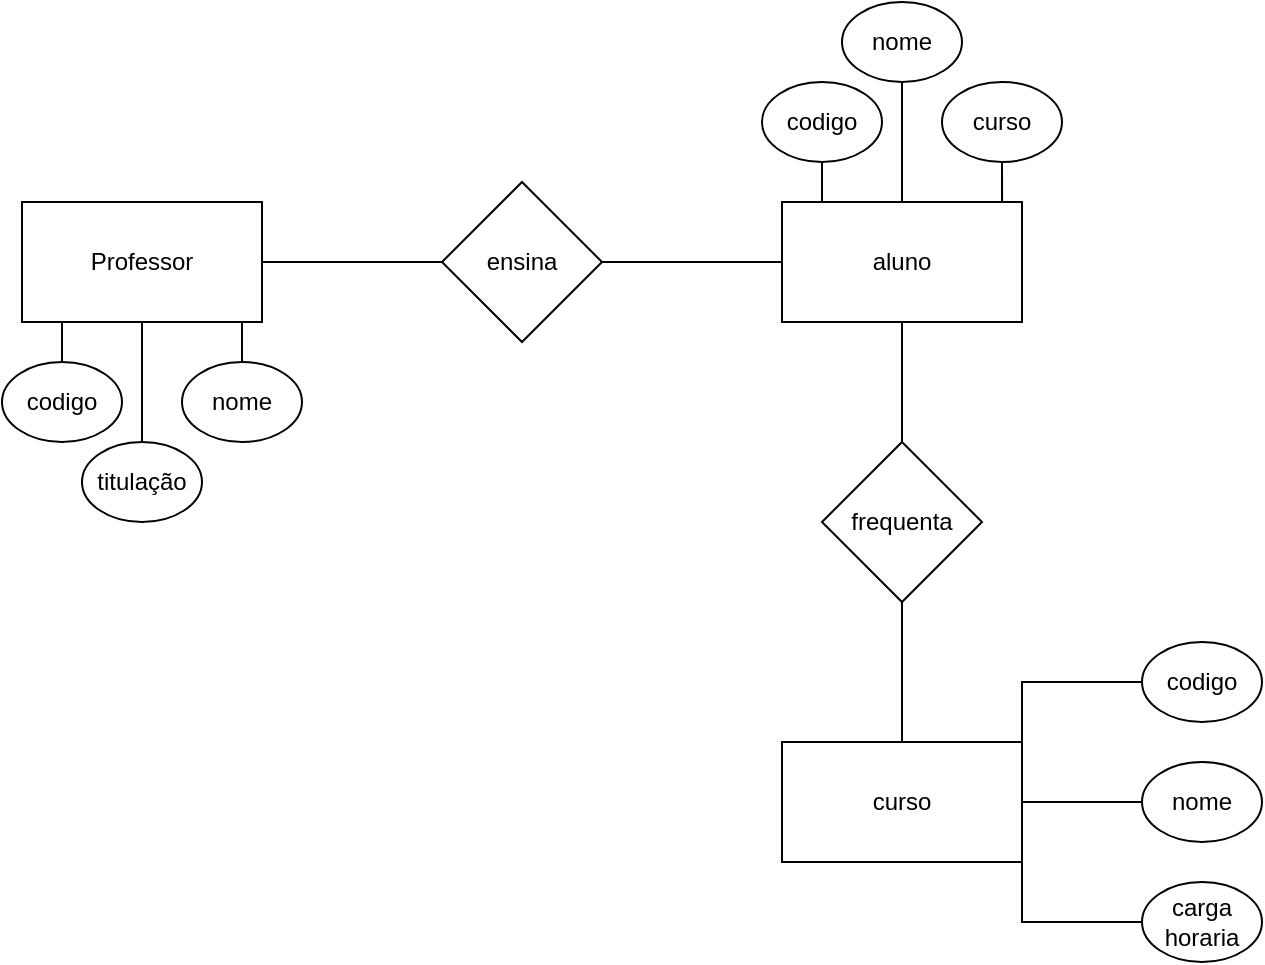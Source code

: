 <mxfile version="12.4.9" type="github"><diagram id="39xGx8UZt6ElTF7w15f2" name="Page-1"><mxGraphModel dx="1102" dy="614" grid="1" gridSize="10" guides="1" tooltips="1" connect="1" arrows="1" fold="1" page="1" pageScale="1" pageWidth="827" pageHeight="1169" math="0" shadow="0"><root><mxCell id="0"/><mxCell id="1" parent="0"/><mxCell id="s5A78DvVqq-4MWlcRK8y-14" style="edgeStyle=orthogonalEdgeStyle;rounded=0;orthogonalLoop=1;jettySize=auto;html=1;exitX=1;exitY=0.5;exitDx=0;exitDy=0;endArrow=none;endFill=0;" edge="1" parent="1" source="s5A78DvVqq-4MWlcRK8y-1" target="s5A78DvVqq-4MWlcRK8y-4"><mxGeometry relative="1" as="geometry"/></mxCell><mxCell id="s5A78DvVqq-4MWlcRK8y-17" style="edgeStyle=orthogonalEdgeStyle;rounded=0;orthogonalLoop=1;jettySize=auto;html=1;exitX=0.75;exitY=1;exitDx=0;exitDy=0;entryX=0.5;entryY=0;entryDx=0;entryDy=0;startArrow=none;startFill=0;endArrow=none;endFill=0;" edge="1" parent="1" source="s5A78DvVqq-4MWlcRK8y-1" target="s5A78DvVqq-4MWlcRK8y-16"><mxGeometry relative="1" as="geometry"/></mxCell><mxCell id="s5A78DvVqq-4MWlcRK8y-20" style="edgeStyle=orthogonalEdgeStyle;rounded=0;orthogonalLoop=1;jettySize=auto;html=1;exitX=0.5;exitY=1;exitDx=0;exitDy=0;entryX=0.5;entryY=0;entryDx=0;entryDy=0;startArrow=none;startFill=0;endArrow=none;endFill=0;" edge="1" parent="1" source="s5A78DvVqq-4MWlcRK8y-1" target="s5A78DvVqq-4MWlcRK8y-18"><mxGeometry relative="1" as="geometry"/></mxCell><mxCell id="s5A78DvVqq-4MWlcRK8y-21" style="edgeStyle=orthogonalEdgeStyle;rounded=0;orthogonalLoop=1;jettySize=auto;html=1;exitX=0;exitY=1;exitDx=0;exitDy=0;entryX=0.5;entryY=0;entryDx=0;entryDy=0;startArrow=none;startFill=0;endArrow=none;endFill=0;" edge="1" parent="1" source="s5A78DvVqq-4MWlcRK8y-1" target="s5A78DvVqq-4MWlcRK8y-19"><mxGeometry relative="1" as="geometry"/></mxCell><mxCell id="s5A78DvVqq-4MWlcRK8y-1" value="Professor" style="rounded=0;whiteSpace=wrap;html=1;" vertex="1" parent="1"><mxGeometry x="50" y="270" width="120" height="60" as="geometry"/></mxCell><mxCell id="s5A78DvVqq-4MWlcRK8y-9" value="" style="edgeStyle=orthogonalEdgeStyle;rounded=0;orthogonalLoop=1;jettySize=auto;html=1;endArrow=none;endFill=0;" edge="1" parent="1" source="s5A78DvVqq-4MWlcRK8y-2" target="s5A78DvVqq-4MWlcRK8y-5"><mxGeometry relative="1" as="geometry"/></mxCell><mxCell id="s5A78DvVqq-4MWlcRK8y-2" value="aluno" style="rounded=0;whiteSpace=wrap;html=1;" vertex="1" parent="1"><mxGeometry x="430" y="270" width="120" height="60" as="geometry"/></mxCell><mxCell id="s5A78DvVqq-4MWlcRK8y-34" style="edgeStyle=orthogonalEdgeStyle;rounded=0;orthogonalLoop=1;jettySize=auto;html=1;exitX=1;exitY=0;exitDx=0;exitDy=0;entryX=0;entryY=0.5;entryDx=0;entryDy=0;startArrow=none;startFill=0;endArrow=none;endFill=0;" edge="1" parent="1" source="s5A78DvVqq-4MWlcRK8y-3" target="s5A78DvVqq-4MWlcRK8y-31"><mxGeometry relative="1" as="geometry"/></mxCell><mxCell id="s5A78DvVqq-4MWlcRK8y-35" style="edgeStyle=orthogonalEdgeStyle;rounded=0;orthogonalLoop=1;jettySize=auto;html=1;exitX=1;exitY=0.5;exitDx=0;exitDy=0;entryX=0;entryY=0.5;entryDx=0;entryDy=0;startArrow=none;startFill=0;endArrow=none;endFill=0;" edge="1" parent="1" source="s5A78DvVqq-4MWlcRK8y-3" target="s5A78DvVqq-4MWlcRK8y-32"><mxGeometry relative="1" as="geometry"/></mxCell><mxCell id="s5A78DvVqq-4MWlcRK8y-36" style="edgeStyle=orthogonalEdgeStyle;rounded=0;orthogonalLoop=1;jettySize=auto;html=1;exitX=1;exitY=1;exitDx=0;exitDy=0;entryX=0;entryY=0.5;entryDx=0;entryDy=0;startArrow=none;startFill=0;endArrow=none;endFill=0;" edge="1" parent="1" source="s5A78DvVqq-4MWlcRK8y-3" target="s5A78DvVqq-4MWlcRK8y-33"><mxGeometry relative="1" as="geometry"/></mxCell><mxCell id="s5A78DvVqq-4MWlcRK8y-3" value="curso" style="rounded=0;whiteSpace=wrap;html=1;" vertex="1" parent="1"><mxGeometry x="430" y="540" width="120" height="60" as="geometry"/></mxCell><mxCell id="s5A78DvVqq-4MWlcRK8y-11" style="edgeStyle=orthogonalEdgeStyle;rounded=0;orthogonalLoop=1;jettySize=auto;html=1;exitX=1;exitY=0.5;exitDx=0;exitDy=0;entryX=0;entryY=0.5;entryDx=0;entryDy=0;endArrow=none;endFill=0;" edge="1" parent="1" source="s5A78DvVqq-4MWlcRK8y-4" target="s5A78DvVqq-4MWlcRK8y-2"><mxGeometry relative="1" as="geometry"/></mxCell><mxCell id="s5A78DvVqq-4MWlcRK8y-4" value="ensina" style="rhombus;whiteSpace=wrap;html=1;" vertex="1" parent="1"><mxGeometry x="260" y="260" width="80" height="80" as="geometry"/></mxCell><mxCell id="s5A78DvVqq-4MWlcRK8y-22" style="edgeStyle=orthogonalEdgeStyle;rounded=0;orthogonalLoop=1;jettySize=auto;html=1;exitX=0.5;exitY=1;exitDx=0;exitDy=0;startArrow=none;startFill=0;endArrow=none;endFill=0;" edge="1" parent="1" source="s5A78DvVqq-4MWlcRK8y-5" target="s5A78DvVqq-4MWlcRK8y-3"><mxGeometry relative="1" as="geometry"/></mxCell><mxCell id="s5A78DvVqq-4MWlcRK8y-5" value="frequenta" style="rhombus;whiteSpace=wrap;html=1;" vertex="1" parent="1"><mxGeometry x="450" y="390" width="80" height="80" as="geometry"/></mxCell><mxCell id="s5A78DvVqq-4MWlcRK8y-16" value="nome" style="ellipse;whiteSpace=wrap;html=1;" vertex="1" parent="1"><mxGeometry x="130" y="350" width="60" height="40" as="geometry"/></mxCell><mxCell id="s5A78DvVqq-4MWlcRK8y-18" value="titulação" style="ellipse;whiteSpace=wrap;html=1;" vertex="1" parent="1"><mxGeometry x="80" y="390" width="60" height="40" as="geometry"/></mxCell><mxCell id="s5A78DvVqq-4MWlcRK8y-19" value="codigo" style="ellipse;whiteSpace=wrap;html=1;" vertex="1" parent="1"><mxGeometry x="40" y="350" width="60" height="40" as="geometry"/></mxCell><mxCell id="s5A78DvVqq-4MWlcRK8y-28" value="" style="edgeStyle=orthogonalEdgeStyle;rounded=0;orthogonalLoop=1;jettySize=auto;html=1;startArrow=none;startFill=0;endArrow=none;endFill=0;" edge="1" parent="1" source="s5A78DvVqq-4MWlcRK8y-25" target="s5A78DvVqq-4MWlcRK8y-2"><mxGeometry relative="1" as="geometry"><Array as="points"><mxPoint x="450" y="250"/><mxPoint x="450" y="250"/></Array></mxGeometry></mxCell><mxCell id="s5A78DvVqq-4MWlcRK8y-25" value="codigo" style="ellipse;whiteSpace=wrap;html=1;" vertex="1" parent="1"><mxGeometry x="420" y="210" width="60" height="40" as="geometry"/></mxCell><mxCell id="s5A78DvVqq-4MWlcRK8y-30" style="edgeStyle=orthogonalEdgeStyle;rounded=0;orthogonalLoop=1;jettySize=auto;html=1;exitX=0.5;exitY=1;exitDx=0;exitDy=0;entryX=0.5;entryY=0;entryDx=0;entryDy=0;startArrow=none;startFill=0;endArrow=none;endFill=0;" edge="1" parent="1" source="s5A78DvVqq-4MWlcRK8y-26" target="s5A78DvVqq-4MWlcRK8y-2"><mxGeometry relative="1" as="geometry"/></mxCell><mxCell id="s5A78DvVqq-4MWlcRK8y-26" value="nome" style="ellipse;whiteSpace=wrap;html=1;" vertex="1" parent="1"><mxGeometry x="460" y="170" width="60" height="40" as="geometry"/></mxCell><mxCell id="s5A78DvVqq-4MWlcRK8y-29" style="edgeStyle=orthogonalEdgeStyle;rounded=0;orthogonalLoop=1;jettySize=auto;html=1;entryX=0.917;entryY=0;entryDx=0;entryDy=0;entryPerimeter=0;startArrow=none;startFill=0;endArrow=none;endFill=0;" edge="1" parent="1" source="s5A78DvVqq-4MWlcRK8y-27" target="s5A78DvVqq-4MWlcRK8y-2"><mxGeometry relative="1" as="geometry"/></mxCell><mxCell id="s5A78DvVqq-4MWlcRK8y-27" value="curso" style="ellipse;whiteSpace=wrap;html=1;" vertex="1" parent="1"><mxGeometry x="510" y="210" width="60" height="40" as="geometry"/></mxCell><mxCell id="s5A78DvVqq-4MWlcRK8y-31" value="codigo" style="ellipse;whiteSpace=wrap;html=1;" vertex="1" parent="1"><mxGeometry x="610" y="490" width="60" height="40" as="geometry"/></mxCell><mxCell id="s5A78DvVqq-4MWlcRK8y-32" value="nome" style="ellipse;whiteSpace=wrap;html=1;" vertex="1" parent="1"><mxGeometry x="610" y="550" width="60" height="40" as="geometry"/></mxCell><mxCell id="s5A78DvVqq-4MWlcRK8y-33" value="carga horaria" style="ellipse;whiteSpace=wrap;html=1;" vertex="1" parent="1"><mxGeometry x="610" y="610" width="60" height="40" as="geometry"/></mxCell></root></mxGraphModel></diagram></mxfile>